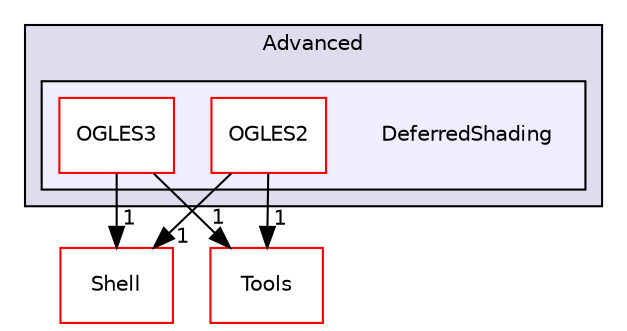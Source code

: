 digraph "PVR/SDK_3.4/Examples/Advanced/DeferredShading" {
  compound=true
  node [ fontsize="10", fontname="Helvetica"];
  edge [ labelfontsize="10", labelfontname="Helvetica"];
  subgraph clusterdir_3311445bd4425c20b6c3fe25c066f270 {
    graph [ bgcolor="#ddddee", pencolor="black", label="Advanced" fontname="Helvetica", fontsize="10", URL="dir_3311445bd4425c20b6c3fe25c066f270.html"]
  subgraph clusterdir_07b3d0e9d3ac925ee33cead67177559e {
    graph [ bgcolor="#eeeeff", pencolor="black", label="" URL="dir_07b3d0e9d3ac925ee33cead67177559e.html"];
    dir_07b3d0e9d3ac925ee33cead67177559e [shape=plaintext label="DeferredShading"];
    dir_a1d2d166faf4c9772db653bc9998f482 [shape=box label="OGLES2" color="red" fillcolor="white" style="filled" URL="dir_a1d2d166faf4c9772db653bc9998f482.html"];
    dir_9ff9de9ad749e7147b89b3ca07a358de [shape=box label="OGLES3" color="red" fillcolor="white" style="filled" URL="dir_9ff9de9ad749e7147b89b3ca07a358de.html"];
  }
  }
  dir_de41955a66a331b990d60d5323117a97 [shape=box label="Shell" fillcolor="white" style="filled" color="red" URL="dir_de41955a66a331b990d60d5323117a97.html"];
  dir_5222bd6691dac9df766f8a52293393a2 [shape=box label="Tools" fillcolor="white" style="filled" color="red" URL="dir_5222bd6691dac9df766f8a52293393a2.html"];
  dir_9ff9de9ad749e7147b89b3ca07a358de->dir_de41955a66a331b990d60d5323117a97 [headlabel="1", labeldistance=1.5 headhref="dir_000745_000133.html"];
  dir_9ff9de9ad749e7147b89b3ca07a358de->dir_5222bd6691dac9df766f8a52293393a2 [headlabel="1", labeldistance=1.5 headhref="dir_000745_001762.html"];
  dir_a1d2d166faf4c9772db653bc9998f482->dir_de41955a66a331b990d60d5323117a97 [headlabel="1", labeldistance=1.5 headhref="dir_000737_000133.html"];
  dir_a1d2d166faf4c9772db653bc9998f482->dir_5222bd6691dac9df766f8a52293393a2 [headlabel="1", labeldistance=1.5 headhref="dir_000737_001762.html"];
}
